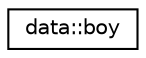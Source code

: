 digraph "Graphical Class Hierarchy"
{
  edge [fontname="Helvetica",fontsize="10",labelfontname="Helvetica",labelfontsize="10"];
  node [fontname="Helvetica",fontsize="10",shape=record];
  rankdir="LR";
  Node0 [label="data::boy",height=0.2,width=0.4,color="black", fillcolor="white", style="filled",URL="$classdata_1_1boy.html",tooltip="Boy class. "];
}
